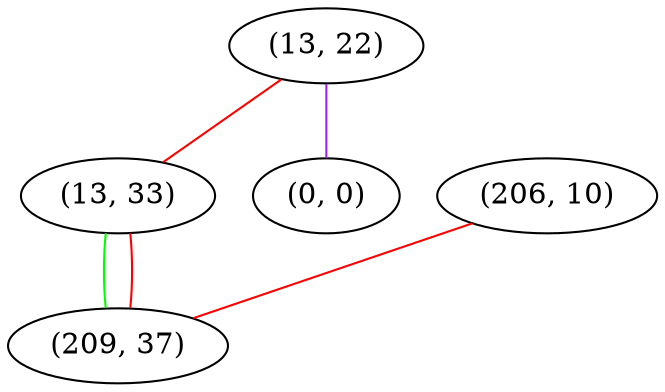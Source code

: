 graph "" {
"(13, 22)";
"(13, 33)";
"(206, 10)";
"(0, 0)";
"(209, 37)";
"(13, 22)" -- "(13, 33)"  [color=red, key=0, weight=1];
"(13, 22)" -- "(0, 0)"  [color=purple, key=0, weight=4];
"(13, 33)" -- "(209, 37)"  [color=green, key=0, weight=2];
"(13, 33)" -- "(209, 37)"  [color=red, key=1, weight=1];
"(206, 10)" -- "(209, 37)"  [color=red, key=0, weight=1];
}
